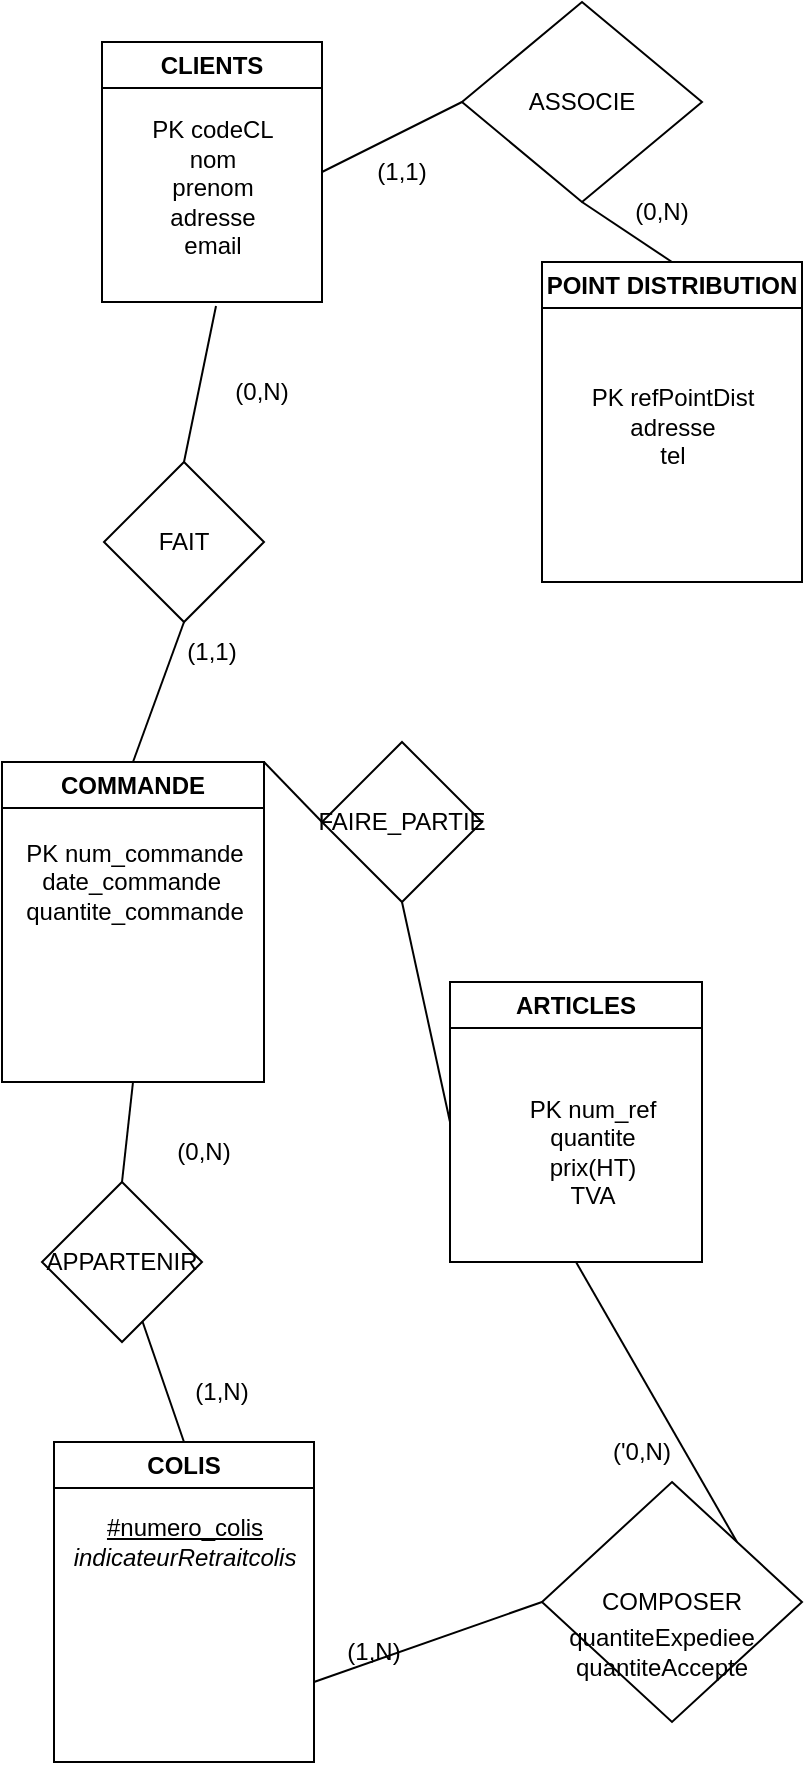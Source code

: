 <mxfile version="22.1.0" type="github">
  <diagram name="Page-1" id="2KGdTCurLZp-fvfbmm0f">
    <mxGraphModel dx="474" dy="794" grid="1" gridSize="10" guides="1" tooltips="1" connect="1" arrows="1" fold="1" page="1" pageScale="1" pageWidth="827" pageHeight="1169" math="0" shadow="0">
      <root>
        <mxCell id="0" />
        <mxCell id="1" parent="0" />
        <mxCell id="PAqF7uCTHNYOKnFJ6fK8-1" value="CLIENTS " style="swimlane;whiteSpace=wrap;html=1;" vertex="1" parent="1">
          <mxGeometry x="300" y="60" width="110" height="130" as="geometry" />
        </mxCell>
        <mxCell id="PAqF7uCTHNYOKnFJ6fK8-3" value="&lt;div&gt;PK codeCL&lt;/div&gt;&lt;div&gt;nom&lt;/div&gt;&lt;div&gt;prenom&lt;/div&gt;&lt;div&gt;adresse&lt;/div&gt;&lt;div&gt;email&lt;br&gt;&lt;/div&gt;&lt;div&gt;&lt;br&gt;&lt;/div&gt;" style="text;html=1;align=center;verticalAlign=middle;resizable=0;points=[];autosize=1;strokeColor=none;fillColor=none;" vertex="1" parent="PAqF7uCTHNYOKnFJ6fK8-1">
          <mxGeometry x="15" y="30" width="80" height="100" as="geometry" />
        </mxCell>
        <mxCell id="PAqF7uCTHNYOKnFJ6fK8-2" value="ARTICLES" style="swimlane;whiteSpace=wrap;html=1;" vertex="1" parent="1">
          <mxGeometry x="474" y="530" width="126" height="140" as="geometry" />
        </mxCell>
        <mxCell id="PAqF7uCTHNYOKnFJ6fK8-4" value="&lt;div&gt;PK num_ref&lt;/div&gt;&lt;div&gt;quantite &lt;br&gt;&lt;/div&gt;&lt;div&gt;prix(HT)&lt;/div&gt;&lt;div&gt;TVA&lt;br&gt;&lt;/div&gt;" style="text;html=1;align=center;verticalAlign=middle;resizable=0;points=[];autosize=1;strokeColor=none;fillColor=none;" vertex="1" parent="PAqF7uCTHNYOKnFJ6fK8-2">
          <mxGeometry x="26" y="50" width="90" height="70" as="geometry" />
        </mxCell>
        <mxCell id="PAqF7uCTHNYOKnFJ6fK8-6" value="POINT DISTRIBUTION" style="swimlane;whiteSpace=wrap;html=1;" vertex="1" parent="1">
          <mxGeometry x="520" y="170" width="130" height="160" as="geometry" />
        </mxCell>
        <mxCell id="PAqF7uCTHNYOKnFJ6fK8-8" value="&lt;br&gt;&lt;div&gt;PK refPointDist&lt;/div&gt;&lt;div&gt;adresse&lt;/div&gt;tel" style="text;html=1;align=center;verticalAlign=middle;resizable=0;points=[];autosize=1;strokeColor=none;fillColor=none;" vertex="1" parent="PAqF7uCTHNYOKnFJ6fK8-6">
          <mxGeometry x="15" y="40" width="100" height="70" as="geometry" />
        </mxCell>
        <mxCell id="PAqF7uCTHNYOKnFJ6fK8-11" value="ASSOCIE" style="rhombus;whiteSpace=wrap;html=1;" vertex="1" parent="1">
          <mxGeometry x="480" y="40" width="120" height="100" as="geometry" />
        </mxCell>
        <mxCell id="PAqF7uCTHNYOKnFJ6fK8-12" value="" style="endArrow=none;html=1;rounded=0;entryX=0;entryY=0.5;entryDx=0;entryDy=0;exitX=1;exitY=0.5;exitDx=0;exitDy=0;" edge="1" parent="1" source="PAqF7uCTHNYOKnFJ6fK8-1" target="PAqF7uCTHNYOKnFJ6fK8-11">
          <mxGeometry width="50" height="50" relative="1" as="geometry">
            <mxPoint x="420" y="380" as="sourcePoint" />
            <mxPoint x="470" y="330" as="targetPoint" />
          </mxGeometry>
        </mxCell>
        <mxCell id="PAqF7uCTHNYOKnFJ6fK8-13" value="" style="endArrow=none;html=1;rounded=0;entryX=0.5;entryY=1;entryDx=0;entryDy=0;exitX=0.5;exitY=0;exitDx=0;exitDy=0;" edge="1" parent="1" source="PAqF7uCTHNYOKnFJ6fK8-6" target="PAqF7uCTHNYOKnFJ6fK8-11">
          <mxGeometry width="50" height="50" relative="1" as="geometry">
            <mxPoint x="420" y="380" as="sourcePoint" />
            <mxPoint x="470" y="330" as="targetPoint" />
          </mxGeometry>
        </mxCell>
        <mxCell id="PAqF7uCTHNYOKnFJ6fK8-15" value="(1,1)" style="text;html=1;strokeColor=none;fillColor=none;align=center;verticalAlign=middle;whiteSpace=wrap;rounded=0;" vertex="1" parent="1">
          <mxGeometry x="420" y="110" width="60" height="30" as="geometry" />
        </mxCell>
        <mxCell id="PAqF7uCTHNYOKnFJ6fK8-16" value="(0,N)" style="text;html=1;strokeColor=none;fillColor=none;align=center;verticalAlign=middle;whiteSpace=wrap;rounded=0;" vertex="1" parent="1">
          <mxGeometry x="550" y="130" width="60" height="30" as="geometry" />
        </mxCell>
        <mxCell id="PAqF7uCTHNYOKnFJ6fK8-17" value="COMMANDE" style="swimlane;whiteSpace=wrap;html=1;" vertex="1" parent="1">
          <mxGeometry x="250" y="420" width="131" height="160" as="geometry" />
        </mxCell>
        <mxCell id="PAqF7uCTHNYOKnFJ6fK8-18" value="&lt;div&gt;PK num_commande&lt;/div&gt;&lt;div&gt;date_commande&amp;nbsp;&lt;/div&gt;&lt;div&gt;quantite_commande&lt;br&gt;&lt;/div&gt;" style="text;html=1;align=center;verticalAlign=middle;resizable=0;points=[];autosize=1;strokeColor=none;fillColor=none;" vertex="1" parent="PAqF7uCTHNYOKnFJ6fK8-17">
          <mxGeometry x="1" y="30" width="130" height="60" as="geometry" />
        </mxCell>
        <mxCell id="PAqF7uCTHNYOKnFJ6fK8-20" value="FAIT" style="rhombus;whiteSpace=wrap;html=1;" vertex="1" parent="1">
          <mxGeometry x="301" y="270" width="80" height="80" as="geometry" />
        </mxCell>
        <mxCell id="PAqF7uCTHNYOKnFJ6fK8-21" value="" style="endArrow=none;html=1;rounded=0;entryX=0.525;entryY=1.02;entryDx=0;entryDy=0;entryPerimeter=0;exitX=0.5;exitY=0;exitDx=0;exitDy=0;" edge="1" parent="1" source="PAqF7uCTHNYOKnFJ6fK8-20" target="PAqF7uCTHNYOKnFJ6fK8-3">
          <mxGeometry width="50" height="50" relative="1" as="geometry">
            <mxPoint x="400" y="380" as="sourcePoint" />
            <mxPoint x="450" y="330" as="targetPoint" />
          </mxGeometry>
        </mxCell>
        <mxCell id="PAqF7uCTHNYOKnFJ6fK8-22" value="" style="endArrow=none;html=1;rounded=0;exitX=0.5;exitY=1;exitDx=0;exitDy=0;entryX=0.5;entryY=0;entryDx=0;entryDy=0;" edge="1" parent="1" source="PAqF7uCTHNYOKnFJ6fK8-20" target="PAqF7uCTHNYOKnFJ6fK8-17">
          <mxGeometry width="50" height="50" relative="1" as="geometry">
            <mxPoint x="400" y="380" as="sourcePoint" />
            <mxPoint x="450" y="330" as="targetPoint" />
          </mxGeometry>
        </mxCell>
        <mxCell id="PAqF7uCTHNYOKnFJ6fK8-23" value="(1,1)" style="text;html=1;strokeColor=none;fillColor=none;align=center;verticalAlign=middle;whiteSpace=wrap;rounded=0;" vertex="1" parent="1">
          <mxGeometry x="325" y="350" width="60" height="30" as="geometry" />
        </mxCell>
        <mxCell id="PAqF7uCTHNYOKnFJ6fK8-24" value="(0,N)" style="text;html=1;strokeColor=none;fillColor=none;align=center;verticalAlign=middle;whiteSpace=wrap;rounded=0;" vertex="1" parent="1">
          <mxGeometry x="350" y="220" width="60" height="30" as="geometry" />
        </mxCell>
        <mxCell id="PAqF7uCTHNYOKnFJ6fK8-25" value="FAIRE_PARTIE" style="rhombus;whiteSpace=wrap;html=1;" vertex="1" parent="1">
          <mxGeometry x="410" y="410" width="80" height="80" as="geometry" />
        </mxCell>
        <mxCell id="PAqF7uCTHNYOKnFJ6fK8-26" value="" style="endArrow=none;html=1;rounded=0;entryX=0;entryY=0.5;entryDx=0;entryDy=0;" edge="1" parent="1" target="PAqF7uCTHNYOKnFJ6fK8-2">
          <mxGeometry width="50" height="50" relative="1" as="geometry">
            <mxPoint x="450" y="490" as="sourcePoint" />
            <mxPoint x="460" y="400" as="targetPoint" />
          </mxGeometry>
        </mxCell>
        <mxCell id="PAqF7uCTHNYOKnFJ6fK8-27" value="" style="endArrow=none;html=1;rounded=0;exitX=1;exitY=0;exitDx=0;exitDy=0;entryX=0;entryY=0.5;entryDx=0;entryDy=0;" edge="1" parent="1" source="PAqF7uCTHNYOKnFJ6fK8-17" target="PAqF7uCTHNYOKnFJ6fK8-25">
          <mxGeometry width="50" height="50" relative="1" as="geometry">
            <mxPoint x="410" y="450" as="sourcePoint" />
            <mxPoint x="460" y="400" as="targetPoint" />
          </mxGeometry>
        </mxCell>
        <mxCell id="PAqF7uCTHNYOKnFJ6fK8-28" value="COLIS" style="swimlane;whiteSpace=wrap;html=1;" vertex="1" parent="1">
          <mxGeometry x="276" y="760" width="130" height="160" as="geometry" />
        </mxCell>
        <mxCell id="PAqF7uCTHNYOKnFJ6fK8-29" value="&lt;div&gt;&lt;u&gt;#numero_colis&lt;/u&gt;&lt;/div&gt;&lt;div&gt;&lt;i&gt;indicateurRetraitcolis&lt;/i&gt;&lt;br&gt;&lt;/div&gt;" style="text;html=1;align=center;verticalAlign=middle;resizable=0;points=[];autosize=1;strokeColor=none;fillColor=none;" vertex="1" parent="PAqF7uCTHNYOKnFJ6fK8-28">
          <mxGeometry y="30" width="130" height="40" as="geometry" />
        </mxCell>
        <mxCell id="PAqF7uCTHNYOKnFJ6fK8-30" value="COMPOSER" style="rhombus;whiteSpace=wrap;html=1;" vertex="1" parent="1">
          <mxGeometry x="520" y="780" width="130" height="120" as="geometry" />
        </mxCell>
        <mxCell id="PAqF7uCTHNYOKnFJ6fK8-33" value="" style="endArrow=none;html=1;rounded=0;exitX=1;exitY=0.75;exitDx=0;exitDy=0;entryX=0;entryY=0.5;entryDx=0;entryDy=0;" edge="1" parent="1" source="PAqF7uCTHNYOKnFJ6fK8-28" target="PAqF7uCTHNYOKnFJ6fK8-30">
          <mxGeometry width="50" height="50" relative="1" as="geometry">
            <mxPoint x="410" y="540" as="sourcePoint" />
            <mxPoint x="460" y="490" as="targetPoint" />
          </mxGeometry>
        </mxCell>
        <mxCell id="PAqF7uCTHNYOKnFJ6fK8-34" value="" style="endArrow=none;html=1;rounded=0;exitX=0.5;exitY=1;exitDx=0;exitDy=0;entryX=1;entryY=0;entryDx=0;entryDy=0;" edge="1" parent="1" source="PAqF7uCTHNYOKnFJ6fK8-2" target="PAqF7uCTHNYOKnFJ6fK8-30">
          <mxGeometry width="50" height="50" relative="1" as="geometry">
            <mxPoint x="410" y="540" as="sourcePoint" />
            <mxPoint x="460" y="490" as="targetPoint" />
          </mxGeometry>
        </mxCell>
        <mxCell id="PAqF7uCTHNYOKnFJ6fK8-35" value="APPARTENIR" style="rhombus;whiteSpace=wrap;html=1;" vertex="1" parent="1">
          <mxGeometry x="270" y="630" width="80" height="80" as="geometry" />
        </mxCell>
        <mxCell id="PAqF7uCTHNYOKnFJ6fK8-36" value="" style="endArrow=none;html=1;rounded=0;exitX=0.5;exitY=1;exitDx=0;exitDy=0;entryX=0.5;entryY=0;entryDx=0;entryDy=0;" edge="1" parent="1" source="PAqF7uCTHNYOKnFJ6fK8-17" target="PAqF7uCTHNYOKnFJ6fK8-35">
          <mxGeometry width="50" height="50" relative="1" as="geometry">
            <mxPoint x="410" y="540" as="sourcePoint" />
            <mxPoint x="460" y="490" as="targetPoint" />
          </mxGeometry>
        </mxCell>
        <mxCell id="PAqF7uCTHNYOKnFJ6fK8-37" value="" style="endArrow=none;html=1;rounded=0;exitX=0.5;exitY=0;exitDx=0;exitDy=0;" edge="1" parent="1" source="PAqF7uCTHNYOKnFJ6fK8-28" target="PAqF7uCTHNYOKnFJ6fK8-35">
          <mxGeometry width="50" height="50" relative="1" as="geometry">
            <mxPoint x="410" y="540" as="sourcePoint" />
            <mxPoint x="460" y="490" as="targetPoint" />
          </mxGeometry>
        </mxCell>
        <mxCell id="PAqF7uCTHNYOKnFJ6fK8-38" value="(&#39;0,N)" style="text;html=1;strokeColor=none;fillColor=none;align=center;verticalAlign=middle;whiteSpace=wrap;rounded=0;" vertex="1" parent="1">
          <mxGeometry x="540" y="750" width="60" height="30" as="geometry" />
        </mxCell>
        <mxCell id="PAqF7uCTHNYOKnFJ6fK8-39" value="(1,N)" style="text;html=1;strokeColor=none;fillColor=none;align=center;verticalAlign=middle;whiteSpace=wrap;rounded=0;" vertex="1" parent="1">
          <mxGeometry x="406" y="850" width="60" height="30" as="geometry" />
        </mxCell>
        <mxCell id="PAqF7uCTHNYOKnFJ6fK8-40" value="(1,N)" style="text;html=1;strokeColor=none;fillColor=none;align=center;verticalAlign=middle;whiteSpace=wrap;rounded=0;" vertex="1" parent="1">
          <mxGeometry x="330" y="720" width="60" height="30" as="geometry" />
        </mxCell>
        <mxCell id="PAqF7uCTHNYOKnFJ6fK8-41" value="(0,N)" style="text;html=1;strokeColor=none;fillColor=none;align=center;verticalAlign=middle;whiteSpace=wrap;rounded=0;" vertex="1" parent="1">
          <mxGeometry x="321" y="600" width="60" height="30" as="geometry" />
        </mxCell>
        <mxCell id="PAqF7uCTHNYOKnFJ6fK8-42" value="&lt;div&gt;quantiteExpediee&lt;/div&gt;&lt;div&gt;quantiteAccepte&lt;br&gt;&lt;/div&gt;" style="text;html=1;strokeColor=none;fillColor=none;align=center;verticalAlign=middle;whiteSpace=wrap;rounded=0;" vertex="1" parent="1">
          <mxGeometry x="540" y="845" width="80" height="40" as="geometry" />
        </mxCell>
      </root>
    </mxGraphModel>
  </diagram>
</mxfile>
